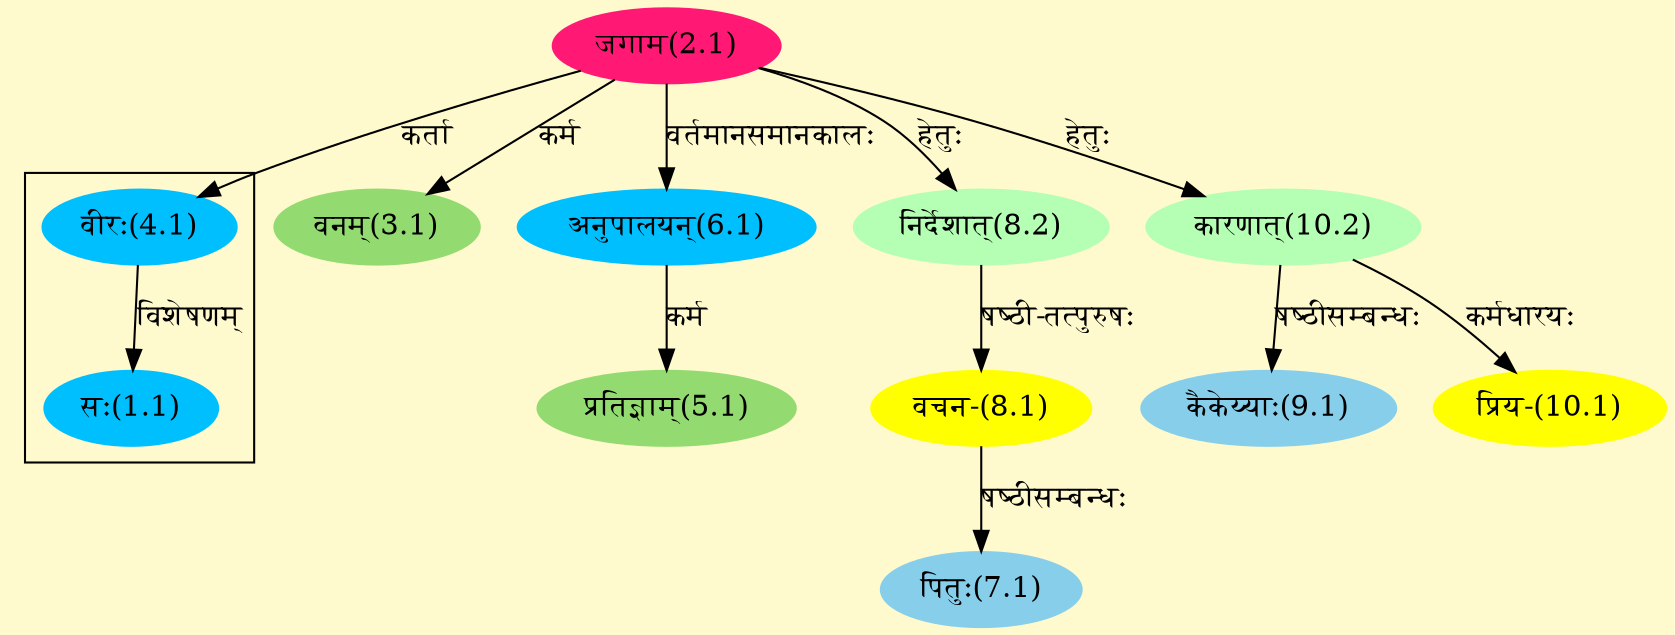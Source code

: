digraph G{
rankdir=BT;
 compound=true;
 bgcolor="lemonchiffon1";

subgraph cluster_1{
Node1_1 [style=filled, color="#00BFFF" label = "सः(1.1)"]
Node4_1 [style=filled, color="#00BFFF" label = "वीरः(4.1)"]

}
Node2_1 [style=filled, color="#FF1975" label = "जगाम(2.1)"]
Node4_1 [style=filled, color="#00BFFF" label = "वीरः(4.1)"]
Node [style=filled, color="" label = "()"]
Node3_1 [style=filled, color="#93DB70" label = "वनम्(3.1)"]
Node5_1 [style=filled, color="#93DB70" label = "प्रतिज्ञाम्(5.1)"]
Node6_1 [style=filled, color="#00BFFF" label = "अनुपालयन्(6.1)"]
Node7_1 [style=filled, color="#87CEEB" label = "पितुः(7.1)"]
Node8_1 [style=filled, color="#FFFF00" label = "वचन-(8.1)"]
Node8_2 [style=filled, color="#B4FFB4" label = "निर्देशात्(8.2)"]
Node9_1 [style=filled, color="#87CEEB" label = "कैकेय्याः(9.1)"]
Node10_2 [style=filled, color="#B4FFB4" label = "कारणात्(10.2)"]
Node10_1 [style=filled, color="#FFFF00" label = "प्रिय-(10.1)"]
/* Start of Relations section */

Node1_1 -> Node4_1 [  label="विशेषणम्"  dir="back" ]
Node3_1 -> Node2_1 [  label="कर्म"  dir="back" ]
Node4_1 -> Node2_1 [  label="कर्ता"  dir="back" ]
Node5_1 -> Node6_1 [  label="कर्म"  dir="back" ]
Node6_1 -> Node2_1 [  label="वर्तमानसमानकालः"  dir="back" ]
Node7_1 -> Node8_1 [  label="षष्ठीसम्बन्धः"  dir="back" ]
Node8_1 -> Node8_2 [  label="षष्ठी-तत्पुरुषः"  dir="back" ]
Node8_2 -> Node2_1 [  label="हेतुः"  dir="back" ]
Node9_1 -> Node10_2 [  label="षष्ठीसम्बन्धः"  dir="back" ]
Node10_1 -> Node10_2 [  label="कर्मधारयः"  dir="back" ]
Node10_2 -> Node2_1 [  label="हेतुः"  dir="back" ]
}
